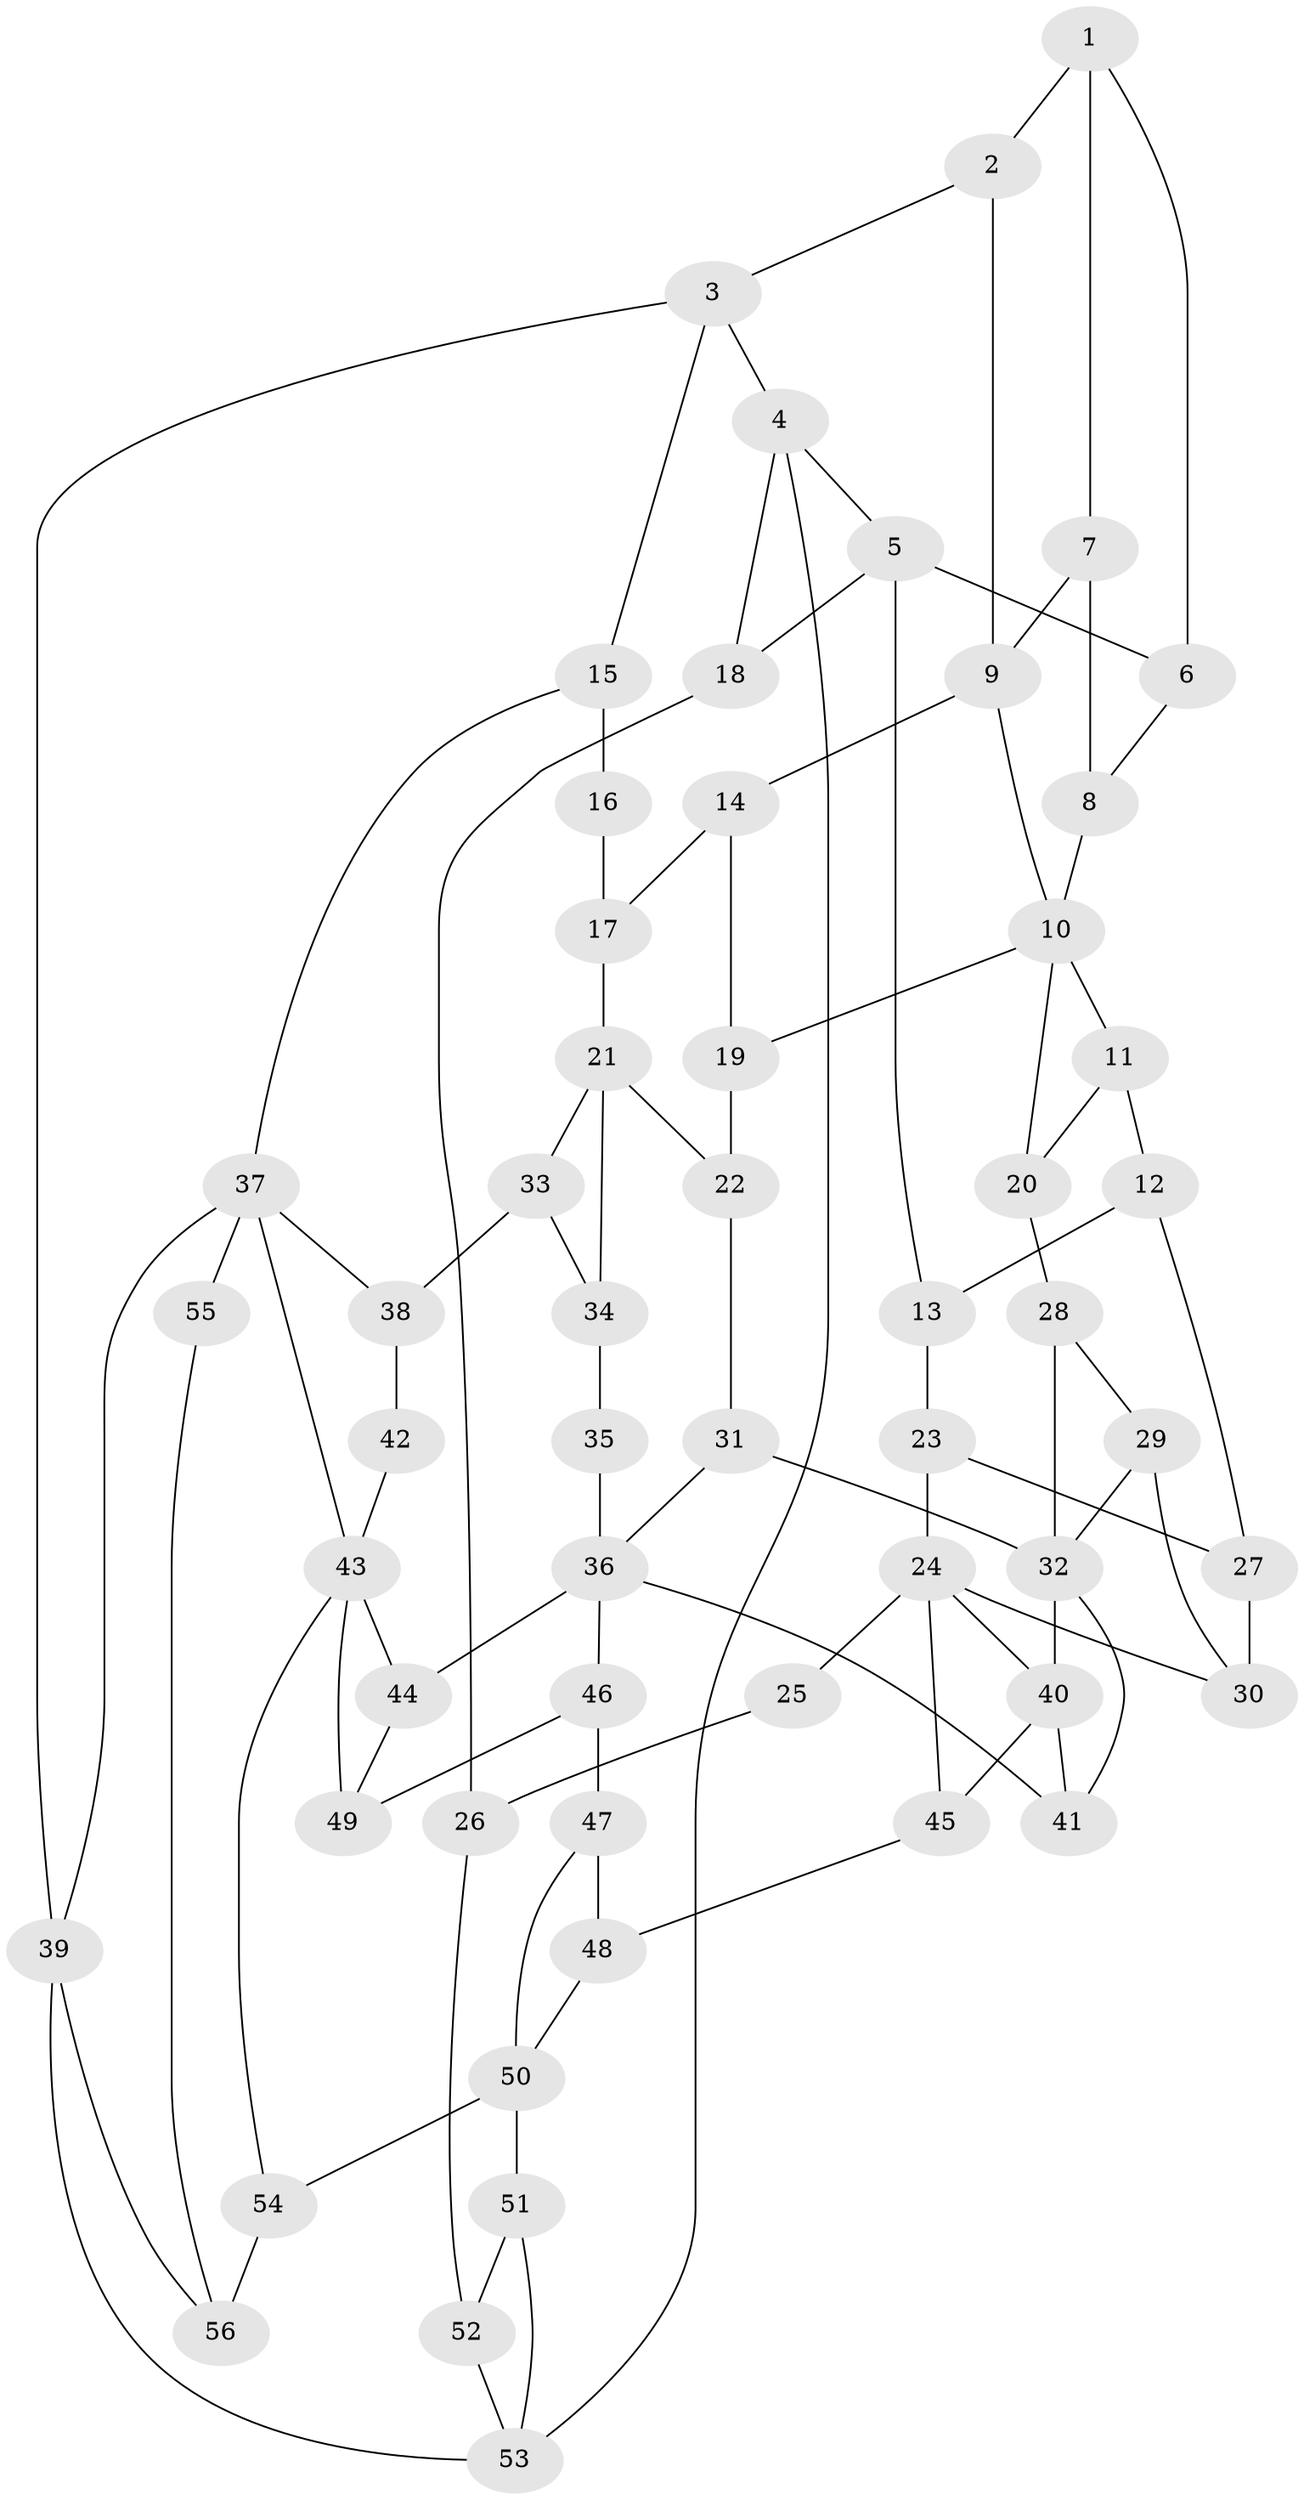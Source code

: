 // original degree distribution, {3: 0.017857142857142856, 4: 0.25, 5: 0.5, 6: 0.23214285714285715}
// Generated by graph-tools (version 1.1) at 2025/38/03/09/25 02:38:38]
// undirected, 56 vertices, 92 edges
graph export_dot {
graph [start="1"]
  node [color=gray90,style=filled];
  1;
  2;
  3;
  4;
  5;
  6;
  7;
  8;
  9;
  10;
  11;
  12;
  13;
  14;
  15;
  16;
  17;
  18;
  19;
  20;
  21;
  22;
  23;
  24;
  25;
  26;
  27;
  28;
  29;
  30;
  31;
  32;
  33;
  34;
  35;
  36;
  37;
  38;
  39;
  40;
  41;
  42;
  43;
  44;
  45;
  46;
  47;
  48;
  49;
  50;
  51;
  52;
  53;
  54;
  55;
  56;
  1 -- 2 [weight=1.0];
  1 -- 6 [weight=1.0];
  1 -- 7 [weight=2.0];
  2 -- 3 [weight=1.0];
  2 -- 9 [weight=1.0];
  3 -- 4 [weight=1.0];
  3 -- 15 [weight=1.0];
  3 -- 39 [weight=1.0];
  4 -- 5 [weight=1.0];
  4 -- 18 [weight=1.0];
  4 -- 53 [weight=1.0];
  5 -- 6 [weight=1.0];
  5 -- 13 [weight=2.0];
  5 -- 18 [weight=1.0];
  6 -- 8 [weight=1.0];
  7 -- 8 [weight=2.0];
  7 -- 9 [weight=1.0];
  8 -- 10 [weight=2.0];
  9 -- 10 [weight=1.0];
  9 -- 14 [weight=2.0];
  10 -- 11 [weight=1.0];
  10 -- 19 [weight=1.0];
  10 -- 20 [weight=1.0];
  11 -- 12 [weight=1.0];
  11 -- 20 [weight=1.0];
  12 -- 13 [weight=2.0];
  12 -- 27 [weight=1.0];
  13 -- 23 [weight=1.0];
  14 -- 17 [weight=2.0];
  14 -- 19 [weight=1.0];
  15 -- 16 [weight=1.0];
  15 -- 37 [weight=1.0];
  16 -- 17 [weight=2.0];
  17 -- 21 [weight=2.0];
  18 -- 26 [weight=1.0];
  19 -- 22 [weight=1.0];
  20 -- 28 [weight=1.0];
  21 -- 22 [weight=1.0];
  21 -- 33 [weight=1.0];
  21 -- 34 [weight=1.0];
  22 -- 31 [weight=1.0];
  23 -- 24 [weight=1.0];
  23 -- 27 [weight=1.0];
  24 -- 25 [weight=2.0];
  24 -- 30 [weight=1.0];
  24 -- 40 [weight=1.0];
  24 -- 45 [weight=1.0];
  25 -- 26 [weight=2.0];
  26 -- 52 [weight=2.0];
  27 -- 30 [weight=1.0];
  28 -- 29 [weight=1.0];
  28 -- 32 [weight=1.0];
  29 -- 30 [weight=1.0];
  29 -- 32 [weight=1.0];
  31 -- 32 [weight=2.0];
  31 -- 36 [weight=1.0];
  32 -- 40 [weight=1.0];
  32 -- 41 [weight=1.0];
  33 -- 34 [weight=1.0];
  33 -- 38 [weight=1.0];
  34 -- 35 [weight=1.0];
  35 -- 36 [weight=2.0];
  36 -- 41 [weight=1.0];
  36 -- 44 [weight=1.0];
  36 -- 46 [weight=1.0];
  37 -- 38 [weight=1.0];
  37 -- 39 [weight=1.0];
  37 -- 43 [weight=1.0];
  37 -- 55 [weight=2.0];
  38 -- 42 [weight=1.0];
  39 -- 53 [weight=1.0];
  39 -- 56 [weight=1.0];
  40 -- 41 [weight=1.0];
  40 -- 45 [weight=1.0];
  42 -- 43 [weight=2.0];
  43 -- 44 [weight=1.0];
  43 -- 49 [weight=1.0];
  43 -- 54 [weight=1.0];
  44 -- 49 [weight=1.0];
  45 -- 48 [weight=1.0];
  46 -- 47 [weight=1.0];
  46 -- 49 [weight=1.0];
  47 -- 48 [weight=1.0];
  47 -- 50 [weight=1.0];
  48 -- 50 [weight=1.0];
  50 -- 51 [weight=2.0];
  50 -- 54 [weight=2.0];
  51 -- 52 [weight=3.0];
  51 -- 53 [weight=1.0];
  52 -- 53 [weight=1.0];
  54 -- 56 [weight=2.0];
  55 -- 56 [weight=1.0];
}

